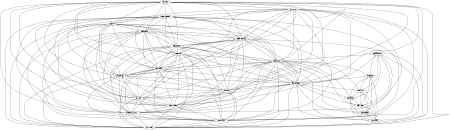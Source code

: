 graph G {
size="3,3";
node [fontsize=7, fontname="Helvetica"];
edge [fontsize=7, fontname="Helvetica"];
node0 [label="Raoul H Bain", width=0.27433100247,height=0.27433100247];
node1 [label="Boris L Blotto", width=0.27433100247,height=0.27433100247];
node2 [label="Jonathan A Campbell", width=0.27433100247,height=0.27433100247];
node3 [label="A Channing", width=0.27433100247,height=0.27433100247];
node4 [label="Rafael O De Sa", width=0.27433100247,height=0.27433100247];
node5 [label="Stephen C Donnellan", width=0.27433100247,height=0.27433100247];
node6 [label="Robert C Drewes", width=0.27433100247,height=0.27433100247];
node7 [label="Julián Faivovich", width=0.27433100247,height=0.27433100247];
node8 [label="Darrel R Frost", width=0.27433100247,height=0.27433100247];
node9 [label="David M Green", width=0.27433100247,height=0.27433100247];
node10 [label="Alexander Haas", width=0.27433100247,height=0.27433100247];
node11 [label="Celio F B Haddad", width=0.27433100247,height=0.27433100247];
node12 [label="John D Lynch", width=0.27433100247,height=0.27433100247];
node13 [label="Paul Moler", width=0.27433100247,height=0.27433100247];
node14 [label="Ronald A Nussbaum", width=0.27433100247,height=0.27433100247];
node15 [label="Christopher J Raxworthy", width=0.27433100247,height=0.27433100247];
node16 [label="Ward C Wheeler", width=0.27433100247,height=0.27433100247];
node17 [label="Mark Wilkinson", width=0.27433100247,height=0.27433100247];
node18 [label="Janalee P Caldwell", width=0.27433100247,height=0.27433100247];
node19 [label="Ron Gagliardo", width=0.27433100247,height=0.27433100247];
node20 [label="Philippe J R Kok", width=0.27433100247,height=0.27433100247];
node21 [label="D Bruce Means", width=0.27433100247,height=0.27433100247];
node22 [label="Brice P Noonan", width=0.27433100247,height=0.27433100247];
node23 [label="Walter E Schargel", width=0.27433100247,height=0.27433100247];
node24 [label="Ward Wheeler", width=0.27433100247,height=0.27433100247];
node0 -- node1 [label=""];
node0 -- node2 [label=""];
node0 -- node3 [label=""];
node0 -- node4 [label=""];
node0 -- node5 [label=""];
node0 -- node6 [label=""];
node0 -- node7 [label=""];
node0 -- node8 [label=""];
node0 -- node9 [label=""];
node0 -- node10 [label=""];
node0 -- node11 [label=""];
node0 -- node12 [label=""];
node0 -- node13 [label=""];
node0 -- node14 [label=""];
node0 -- node15 [label=""];
node0 -- node16 [label=""];
node0 -- node17 [label=""];
node1 -- node2 [label=""];
node1 -- node3 [label=""];
node1 -- node4 [label=""];
node1 -- node5 [label=""];
node1 -- node6 [label=""];
node1 -- node7 [label=""];
node1 -- node8 [label=""];
node1 -- node9 [label=""];
node1 -- node10 [label=""];
node1 -- node11 [label=""];
node1 -- node12 [label=""];
node1 -- node13 [label=""];
node1 -- node14 [label=""];
node1 -- node15 [label=""];
node1 -- node16 [label=""];
node1 -- node17 [label=""];
node18 -- node8 [label=""];
node18 -- node19 [label=""];
node18 -- node11 [label=""];
node18 -- node20 [label=""];
node18 -- node21 [label=""];
node18 -- node22 [label=""];
node18 -- node23 [label=""];
node18 -- node24 [label=""];
node2 -- node3 [label=""];
node2 -- node4 [label=""];
node2 -- node5 [label=""];
node2 -- node6 [label=""];
node2 -- node7 [label=""];
node2 -- node8 [label=""];
node2 -- node9 [label=""];
node2 -- node10 [label=""];
node2 -- node11 [label=""];
node2 -- node12 [label=""];
node2 -- node13 [label=""];
node2 -- node14 [label=""];
node2 -- node15 [label=""];
node2 -- node16 [label=""];
node2 -- node17 [label=""];
node3 -- node4 [label=""];
node3 -- node5 [label=""];
node3 -- node6 [label=""];
node3 -- node7 [label=""];
node3 -- node8 [label=""];
node3 -- node9 [label=""];
node3 -- node10 [label=""];
node3 -- node11 [label=""];
node3 -- node12 [label=""];
node3 -- node13 [label=""];
node3 -- node14 [label=""];
node3 -- node15 [label=""];
node3 -- node16 [label=""];
node3 -- node17 [label=""];
node4 -- node5 [label=""];
node4 -- node6 [label=""];
node4 -- node7 [label=""];
node4 -- node8 [label=""];
node4 -- node9 [label=""];
node4 -- node10 [label=""];
node4 -- node11 [label=""];
node4 -- node12 [label=""];
node4 -- node13 [label=""];
node4 -- node14 [label=""];
node4 -- node15 [label=""];
node4 -- node16 [label=""];
node4 -- node17 [label=""];
node5 -- node6 [label=""];
node5 -- node7 [label=""];
node5 -- node8 [label=""];
node5 -- node9 [label=""];
node5 -- node10 [label=""];
node5 -- node11 [label=""];
node5 -- node12 [label=""];
node5 -- node13 [label=""];
node5 -- node14 [label=""];
node5 -- node15 [label=""];
node5 -- node16 [label=""];
node5 -- node17 [label=""];
node6 -- node7 [label=""];
node6 -- node8 [label=""];
node6 -- node9 [label=""];
node6 -- node10 [label=""];
node6 -- node11 [label=""];
node6 -- node12 [label=""];
node6 -- node13 [label=""];
node6 -- node14 [label=""];
node6 -- node15 [label=""];
node6 -- node16 [label=""];
node6 -- node17 [label=""];
node7 -- node8 [label=""];
node7 -- node9 [label=""];
node7 -- node10 [label=""];
node7 -- node11 [label=""];
node7 -- node12 [label=""];
node7 -- node13 [label=""];
node7 -- node14 [label=""];
node7 -- node15 [label=""];
node7 -- node16 [label=""];
node7 -- node17 [label=""];
node8 -- node19 [label=""];
node8 -- node9 [label=""];
node8 -- node10 [label=""];
node8 -- node11 [label=""];
node8 -- node20 [label=""];
node8 -- node12 [label=""];
node8 -- node21 [label=""];
node8 -- node13 [label=""];
node8 -- node22 [label=""];
node8 -- node14 [label=""];
node8 -- node15 [label=""];
node8 -- node23 [label=""];
node8 -- node16 [label=""];
node8 -- node24 [label=""];
node8 -- node17 [label=""];
node19 -- node11 [label=""];
node19 -- node20 [label=""];
node19 -- node21 [label=""];
node19 -- node22 [label=""];
node19 -- node23 [label=""];
node19 -- node24 [label=""];
node9 -- node10 [label=""];
node9 -- node11 [label=""];
node9 -- node12 [label=""];
node9 -- node13 [label=""];
node9 -- node14 [label=""];
node9 -- node15 [label=""];
node9 -- node16 [label=""];
node9 -- node17 [label=""];
node10 -- node11 [label=""];
node10 -- node12 [label=""];
node10 -- node13 [label=""];
node10 -- node14 [label=""];
node10 -- node15 [label=""];
node10 -- node16 [label=""];
node10 -- node17 [label=""];
node11 -- node20 [label=""];
node11 -- node12 [label=""];
node11 -- node21 [label=""];
node11 -- node13 [label=""];
node11 -- node22 [label=""];
node11 -- node14 [label=""];
node11 -- node15 [label=""];
node11 -- node23 [label=""];
node11 -- node16 [label=""];
node11 -- node24 [label=""];
node11 -- node17 [label=""];
node20 -- node21 [label=""];
node20 -- node22 [label=""];
node20 -- node23 [label=""];
node20 -- node24 [label=""];
node12 -- node13 [label=""];
node12 -- node14 [label=""];
node12 -- node15 [label=""];
node12 -- node16 [label=""];
node12 -- node17 [label=""];
node21 -- node22 [label=""];
node21 -- node23 [label=""];
node21 -- node24 [label=""];
node13 -- node14 [label=""];
node13 -- node15 [label=""];
node13 -- node16 [label=""];
node13 -- node17 [label=""];
node22 -- node23 [label=""];
node22 -- node24 [label=""];
node14 -- node15 [label=""];
node14 -- node16 [label=""];
node14 -- node17 [label=""];
node15 -- node16 [label=""];
node15 -- node17 [label=""];
node23 -- node24 [label=""];
node16 -- node17 [label=""];
}


